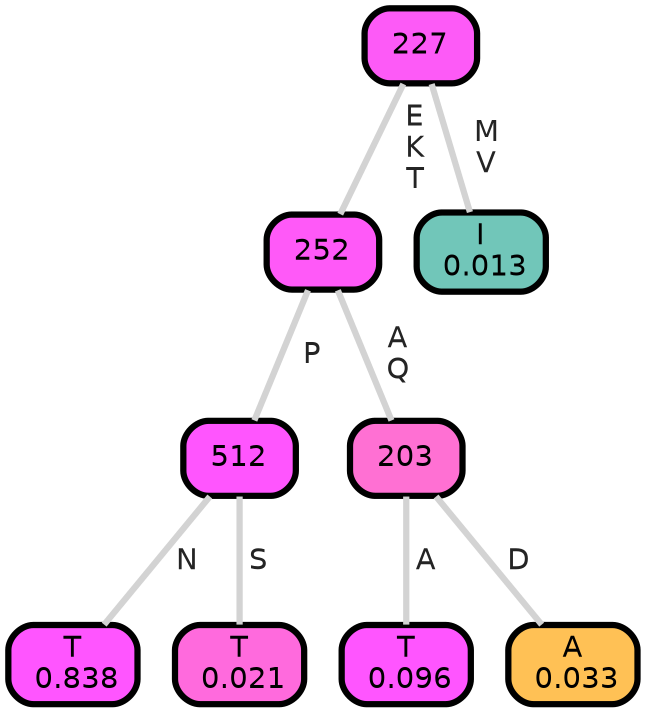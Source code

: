 graph Tree {
node [shape=box, style="filled, rounded",color="black",penwidth="3",fontcolor="black",                 fontname=helvetica] ;
graph [ranksep="0 equally", splines=straight,                 bgcolor=transparent, dpi=200] ;
edge [fontname=helvetica, fontweight=bold,fontcolor=grey14,color=lightgray] ;
0 [label="T
 0.838", fillcolor="#ff55ff"] ;
1 [label="512", fillcolor="#ff55fe"] ;
2 [label="T
 0.021", fillcolor="#ff6add"] ;
3 [label="252", fillcolor="#ff59f8"] ;
4 [label="T
 0.096", fillcolor="#ff55ff"] ;
5 [label="203", fillcolor="#ff70d3"] ;
6 [label="A
 0.033", fillcolor="#ffc155"] ;
7 [label="227", fillcolor="#fd5af7"] ;
8 [label="I
 0.013", fillcolor="#71c6b9"] ;
1 -- 0 [label=" N",penwidth=3] ;
1 -- 2 [label=" S",penwidth=3] ;
3 -- 1 [label=" P",penwidth=3] ;
3 -- 5 [label=" A\n Q",penwidth=3] ;
5 -- 4 [label=" A",penwidth=3] ;
5 -- 6 [label=" D",penwidth=3] ;
7 -- 3 [label=" E\n K\n T",penwidth=3] ;
7 -- 8 [label=" M\n V",penwidth=3] ;
{rank = same;}}
